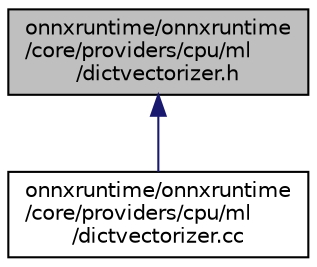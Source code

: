 digraph "onnxruntime/onnxruntime/core/providers/cpu/ml/dictvectorizer.h"
{
  edge [fontname="Helvetica",fontsize="10",labelfontname="Helvetica",labelfontsize="10"];
  node [fontname="Helvetica",fontsize="10",shape=record];
  Node67 [label="onnxruntime/onnxruntime\l/core/providers/cpu/ml\l/dictvectorizer.h",height=0.2,width=0.4,color="black", fillcolor="grey75", style="filled", fontcolor="black"];
  Node67 -> Node68 [dir="back",color="midnightblue",fontsize="10",style="solid",fontname="Helvetica"];
  Node68 [label="onnxruntime/onnxruntime\l/core/providers/cpu/ml\l/dictvectorizer.cc",height=0.2,width=0.4,color="black", fillcolor="white", style="filled",URL="$dictvectorizer_8cc.html"];
}
